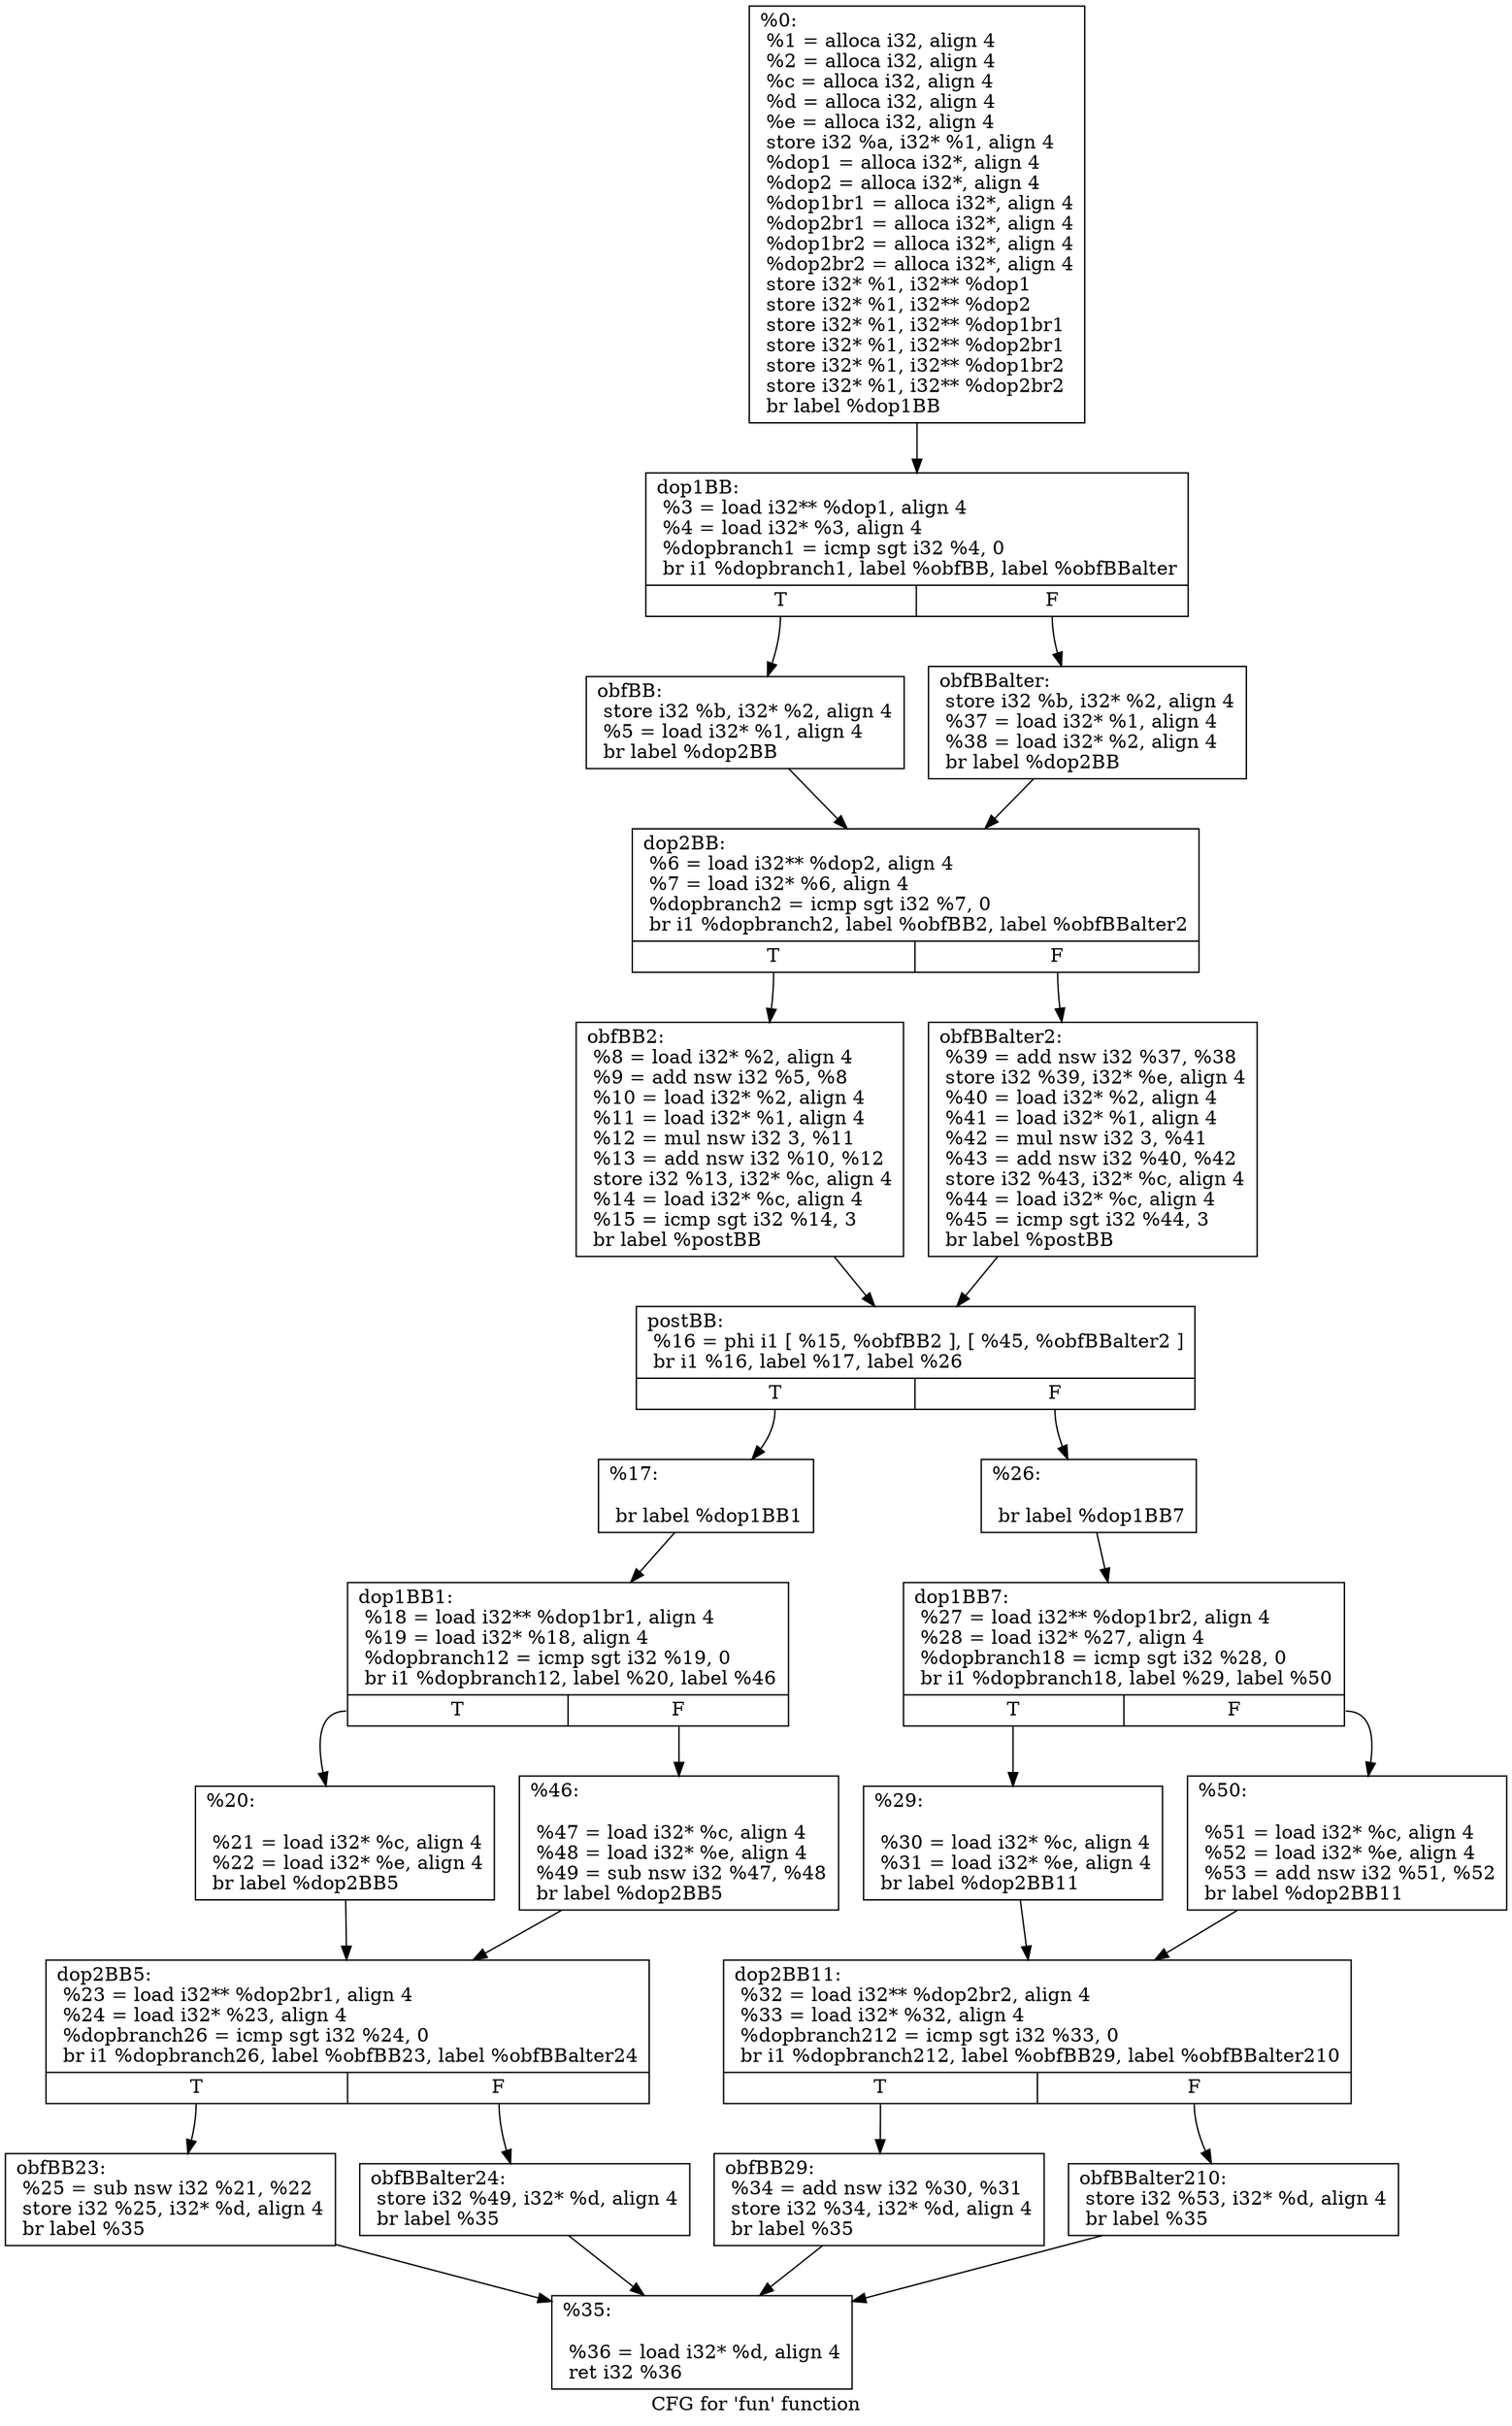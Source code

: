 digraph "CFG for 'fun' function" {
	label="CFG for 'fun' function";

	Node0xa8c0f18 [shape=record,label="{%0:\l  %1 = alloca i32, align 4\l  %2 = alloca i32, align 4\l  %c = alloca i32, align 4\l  %d = alloca i32, align 4\l  %e = alloca i32, align 4\l  store i32 %a, i32* %1, align 4\l  %dop1 = alloca i32*, align 4\l  %dop2 = alloca i32*, align 4\l  %dop1br1 = alloca i32*, align 4\l  %dop2br1 = alloca i32*, align 4\l  %dop1br2 = alloca i32*, align 4\l  %dop2br2 = alloca i32*, align 4\l  store i32* %1, i32** %dop1\l  store i32* %1, i32** %dop2\l  store i32* %1, i32** %dop1br1\l  store i32* %1, i32** %dop2br1\l  store i32* %1, i32** %dop1br2\l  store i32* %1, i32** %dop2br2\l  br label %dop1BB\l}"];
	Node0xa8c0f18 -> Node0xa8c0f48;
	Node0xa8c0f48 [shape=record,label="{dop1BB:                                           \l  %3 = load i32** %dop1, align 4\l  %4 = load i32* %3, align 4\l  %dopbranch1 = icmp sgt i32 %4, 0\l  br i1 %dopbranch1, label %obfBB, label %obfBBalter\l|{<s0>T|<s1>F}}"];
	Node0xa8c0f48:s0 -> Node0xa8c0f78;
	Node0xa8c0f48:s1 -> Node0xa8c2d80;
	Node0xa8c0f78 [shape=record,label="{obfBB:                                            \l  store i32 %b, i32* %2, align 4\l  %5 = load i32* %1, align 4\l  br label %dop2BB\l}"];
	Node0xa8c0f78 -> Node0xa8c0fa8;
	Node0xa8c0fa8 [shape=record,label="{dop2BB:                                           \l  %6 = load i32** %dop2, align 4\l  %7 = load i32* %6, align 4\l  %dopbranch2 = icmp sgt i32 %7, 0\l  br i1 %dopbranch2, label %obfBB2, label %obfBBalter2\l|{<s0>T|<s1>F}}"];
	Node0xa8c0fa8:s0 -> Node0xa8c0fd8;
	Node0xa8c0fa8:s1 -> Node0xa8c2db0;
	Node0xa8c0fd8 [shape=record,label="{obfBB2:                                           \l  %8 = load i32* %2, align 4\l  %9 = add nsw i32 %5, %8\l  %10 = load i32* %2, align 4\l  %11 = load i32* %1, align 4\l  %12 = mul nsw i32 3, %11\l  %13 = add nsw i32 %10, %12\l  store i32 %13, i32* %c, align 4\l  %14 = load i32* %c, align 4\l  %15 = icmp sgt i32 %14, 3\l  br label %postBB\l}"];
	Node0xa8c0fd8 -> Node0xa8c1008;
	Node0xa8c1008 [shape=record,label="{postBB:                                           \l  %16 = phi i1 [ %15, %obfBB2 ], [ %45, %obfBBalter2 ]\l  br i1 %16, label %17, label %26\l|{<s0>T|<s1>F}}"];
	Node0xa8c1008:s0 -> Node0xa8c0650;
	Node0xa8c1008:s1 -> Node0xa8c0740;
	Node0xa8c0650 [shape=record,label="{%17:\l\l  br label %dop1BB1\l}"];
	Node0xa8c0650 -> Node0xa8c0680;
	Node0xa8c0680 [shape=record,label="{dop1BB1:                                          \l  %18 = load i32** %dop1br1, align 4\l  %19 = load i32* %18, align 4\l  %dopbranch12 = icmp sgt i32 %19, 0\l  br i1 %dopbranch12, label %20, label %46\l|{<s0>T|<s1>F}}"];
	Node0xa8c0680:s0 -> Node0xa8c06b0;
	Node0xa8c0680:s1 -> Node0xa8c2de0;
	Node0xa8c06b0 [shape=record,label="{%20:\l\l  %21 = load i32* %c, align 4\l  %22 = load i32* %e, align 4\l  br label %dop2BB5\l}"];
	Node0xa8c06b0 -> Node0xa8c06e0;
	Node0xa8c06e0 [shape=record,label="{dop2BB5:                                          \l  %23 = load i32** %dop2br1, align 4\l  %24 = load i32* %23, align 4\l  %dopbranch26 = icmp sgt i32 %24, 0\l  br i1 %dopbranch26, label %obfBB23, label %obfBBalter24\l|{<s0>T|<s1>F}}"];
	Node0xa8c06e0:s0 -> Node0xa8c0710;
	Node0xa8c06e0:s1 -> Node0xa8c2e10;
	Node0xa8c0710 [shape=record,label="{obfBB23:                                          \l  %25 = sub nsw i32 %21, %22\l  store i32 %25, i32* %d, align 4\l  br label %35\l}"];
	Node0xa8c0710 -> Node0xa8c2d50;
	Node0xa8c0740 [shape=record,label="{%26:\l\l  br label %dop1BB7\l}"];
	Node0xa8c0740 -> Node0xa8c0770;
	Node0xa8c0770 [shape=record,label="{dop1BB7:                                          \l  %27 = load i32** %dop1br2, align 4\l  %28 = load i32* %27, align 4\l  %dopbranch18 = icmp sgt i32 %28, 0\l  br i1 %dopbranch18, label %29, label %50\l|{<s0>T|<s1>F}}"];
	Node0xa8c0770:s0 -> Node0xa8c07a0;
	Node0xa8c0770:s1 -> Node0xa8c2e40;
	Node0xa8c07a0 [shape=record,label="{%29:\l\l  %30 = load i32* %c, align 4\l  %31 = load i32* %e, align 4\l  br label %dop2BB11\l}"];
	Node0xa8c07a0 -> Node0xa8c07d0;
	Node0xa8c07d0 [shape=record,label="{dop2BB11:                                         \l  %32 = load i32** %dop2br2, align 4\l  %33 = load i32* %32, align 4\l  %dopbranch212 = icmp sgt i32 %33, 0\l  br i1 %dopbranch212, label %obfBB29, label %obfBBalter210\l|{<s0>T|<s1>F}}"];
	Node0xa8c07d0:s0 -> Node0xa8c2d20;
	Node0xa8c07d0:s1 -> Node0xa8c2e70;
	Node0xa8c2d20 [shape=record,label="{obfBB29:                                          \l  %34 = add nsw i32 %30, %31\l  store i32 %34, i32* %d, align 4\l  br label %35\l}"];
	Node0xa8c2d20 -> Node0xa8c2d50;
	Node0xa8c2d50 [shape=record,label="{%35:\l\l  %36 = load i32* %d, align 4\l  ret i32 %36\l}"];
	Node0xa8c2d80 [shape=record,label="{obfBBalter:                                       \l  store i32 %b, i32* %2, align 4\l  %37 = load i32* %1, align 4\l  %38 = load i32* %2, align 4\l  br label %dop2BB\l}"];
	Node0xa8c2d80 -> Node0xa8c0fa8;
	Node0xa8c2db0 [shape=record,label="{obfBBalter2:                                      \l  %39 = add nsw i32 %37, %38\l  store i32 %39, i32* %e, align 4\l  %40 = load i32* %2, align 4\l  %41 = load i32* %1, align 4\l  %42 = mul nsw i32 3, %41\l  %43 = add nsw i32 %40, %42\l  store i32 %43, i32* %c, align 4\l  %44 = load i32* %c, align 4\l  %45 = icmp sgt i32 %44, 3\l  br label %postBB\l}"];
	Node0xa8c2db0 -> Node0xa8c1008;
	Node0xa8c2de0 [shape=record,label="{%46:\l\l  %47 = load i32* %c, align 4\l  %48 = load i32* %e, align 4\l  %49 = sub nsw i32 %47, %48\l  br label %dop2BB5\l}"];
	Node0xa8c2de0 -> Node0xa8c06e0;
	Node0xa8c2e10 [shape=record,label="{obfBBalter24:                                     \l  store i32 %49, i32* %d, align 4\l  br label %35\l}"];
	Node0xa8c2e10 -> Node0xa8c2d50;
	Node0xa8c2e40 [shape=record,label="{%50:\l\l  %51 = load i32* %c, align 4\l  %52 = load i32* %e, align 4\l  %53 = add nsw i32 %51, %52\l  br label %dop2BB11\l}"];
	Node0xa8c2e40 -> Node0xa8c07d0;
	Node0xa8c2e70 [shape=record,label="{obfBBalter210:                                    \l  store i32 %53, i32* %d, align 4\l  br label %35\l}"];
	Node0xa8c2e70 -> Node0xa8c2d50;
}
